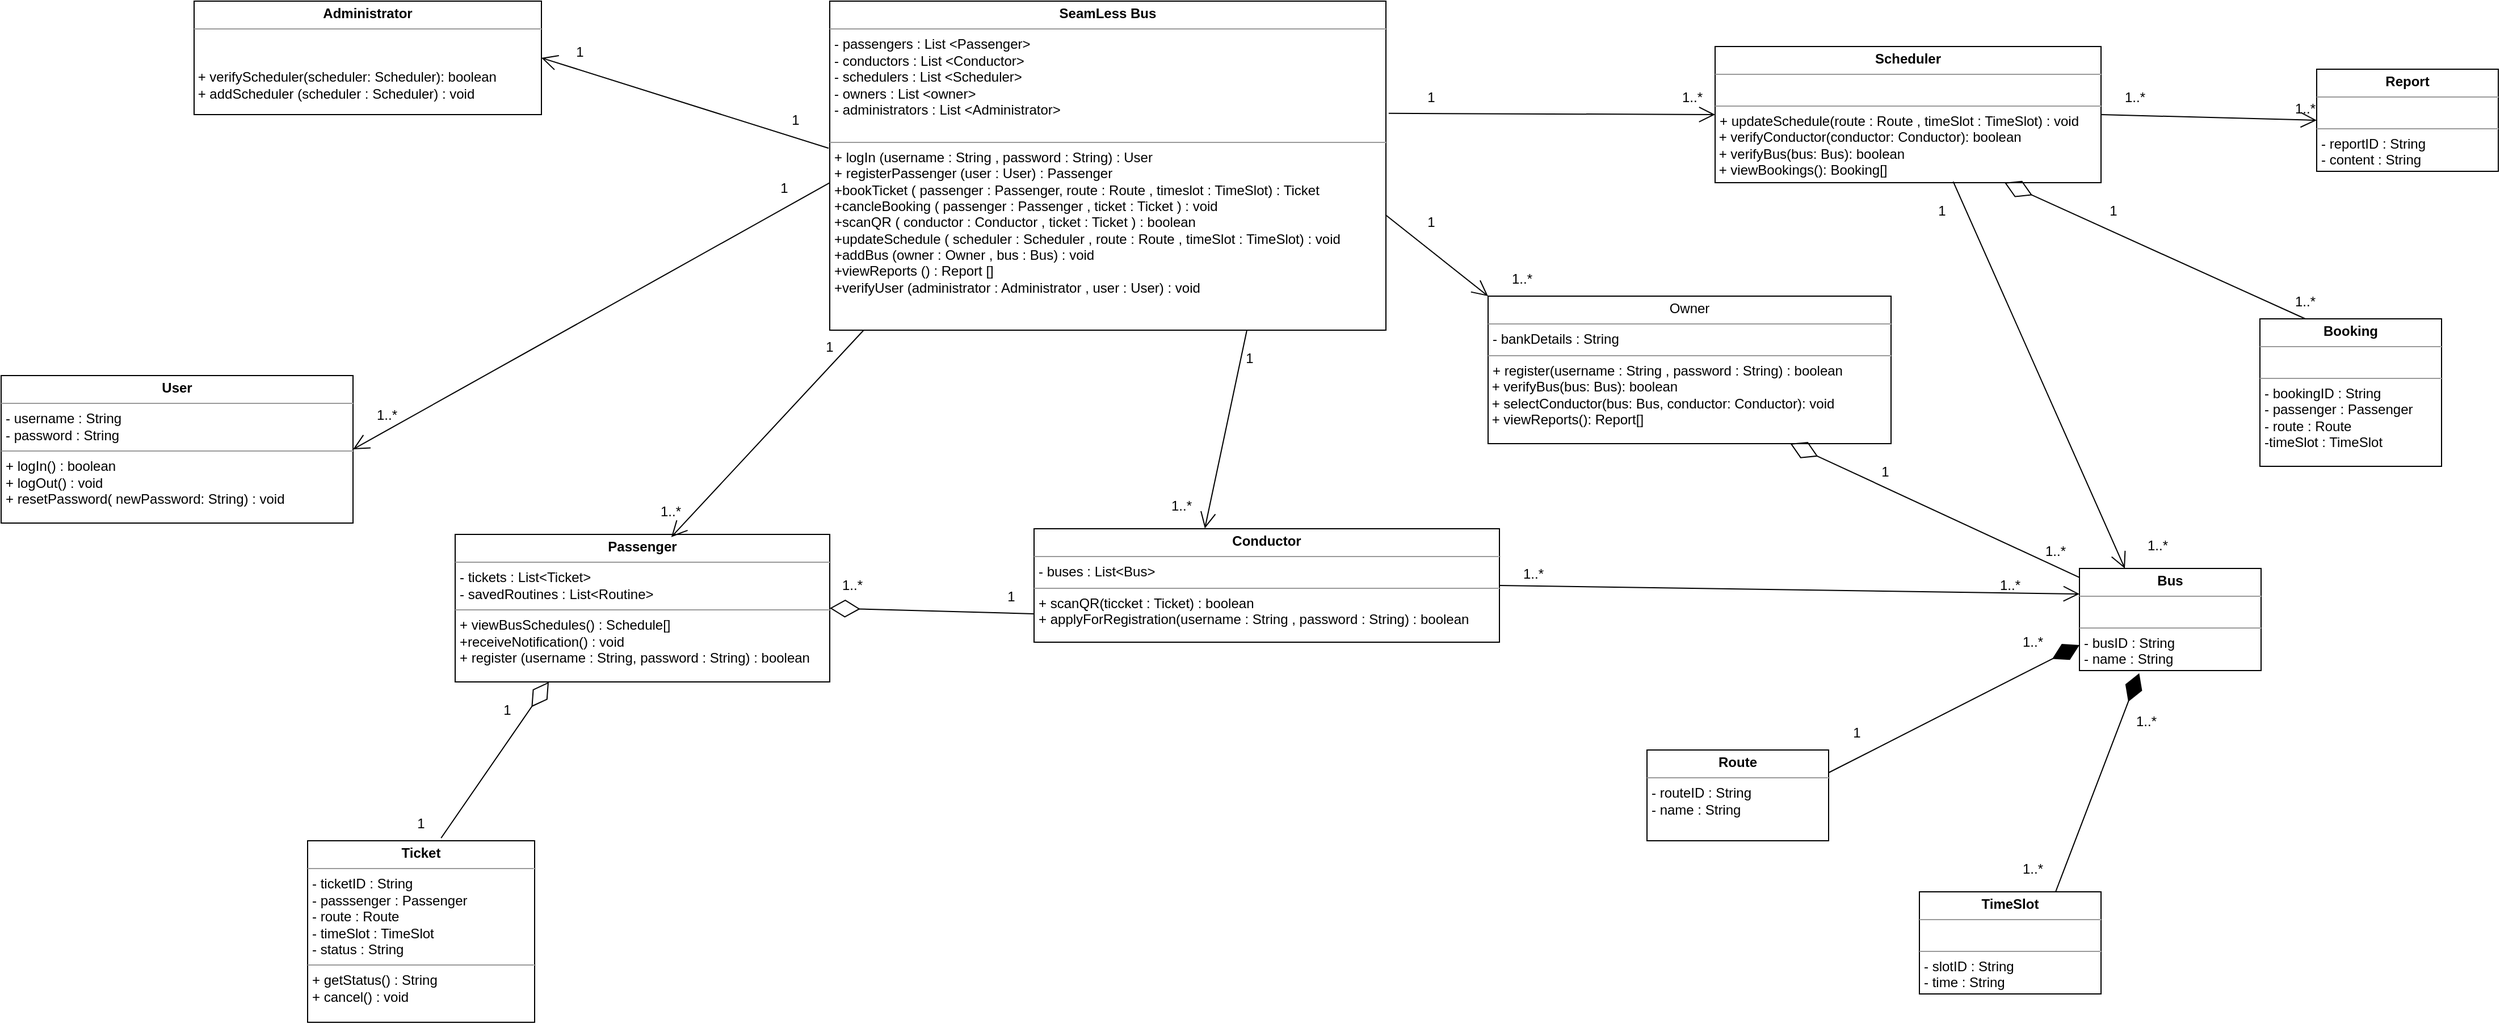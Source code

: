 <mxfile version="21.7.5" type="google" pages="2">
  <diagram id="C5RBs43oDa-KdzZeNtuy" name="Page-1">
    <mxGraphModel dx="2577" dy="1048" grid="1" gridSize="10" guides="1" tooltips="1" connect="1" arrows="1" fold="1" page="1" pageScale="1" pageWidth="827" pageHeight="1169" math="0" shadow="0">
      <root>
        <mxCell id="WIyWlLk6GJQsqaUBKTNV-0" />
        <mxCell id="WIyWlLk6GJQsqaUBKTNV-1" parent="WIyWlLk6GJQsqaUBKTNV-0" />
        <mxCell id="bLqTJ1dyUHqNY6-E4qS_-5" value="&lt;p style=&quot;margin:0px;margin-top:4px;text-align:center;&quot;&gt;&lt;b&gt;SeamLess Bus&lt;/b&gt;&lt;/p&gt;&lt;hr size=&quot;1&quot;&gt;&lt;p style=&quot;margin:0px;margin-left:4px;&quot;&gt;- passengers : List &amp;lt;Passenger&amp;gt;&lt;/p&gt;&lt;p style=&quot;margin:0px;margin-left:4px;&quot;&gt;- conductors : List &amp;lt;Conductor&amp;gt;&lt;/p&gt;&lt;p style=&quot;margin:0px;margin-left:4px;&quot;&gt;- schedulers : List &amp;lt;Scheduler&amp;gt;&lt;/p&gt;&lt;p style=&quot;margin:0px;margin-left:4px;&quot;&gt;- owners : List &amp;lt;owner&amp;gt;&lt;/p&gt;&lt;p style=&quot;margin:0px;margin-left:4px;&quot;&gt;- administrators : List &amp;lt;Administrator&amp;gt;&lt;/p&gt;&lt;p style=&quot;margin:0px;margin-left:4px;&quot;&gt;&lt;br&gt;&lt;/p&gt;&lt;hr size=&quot;1&quot;&gt;&lt;p style=&quot;margin:0px;margin-left:4px;&quot;&gt;+ logIn (username : String , password : String) : User&lt;/p&gt;&lt;p style=&quot;margin:0px;margin-left:4px;&quot;&gt;+ registerPassenger (user : User) : Passenger&lt;/p&gt;&lt;p style=&quot;margin:0px;margin-left:4px;&quot;&gt;+bookTicket ( passenger : Passenger, route : Route , timeslot : TimeSlot) : Ticket&lt;/p&gt;&lt;p style=&quot;margin:0px;margin-left:4px;&quot;&gt;+cancleBooking ( passenger : Passenger , ticket : Ticket ) : void&lt;/p&gt;&lt;p style=&quot;margin:0px;margin-left:4px;&quot;&gt;+scanQR ( conductor : Conductor , ticket : Ticket ) : boolean&lt;/p&gt;&lt;p style=&quot;margin:0px;margin-left:4px;&quot;&gt;+updateSchedule ( scheduler : Scheduler , route : Route , timeSlot : TimeSlot) : void&lt;/p&gt;&lt;p style=&quot;margin:0px;margin-left:4px;&quot;&gt;+addBus (owner : Owner , bus : Bus) : void&lt;/p&gt;&lt;p style=&quot;margin:0px;margin-left:4px;&quot;&gt;+viewReports () : Report []&lt;/p&gt;&lt;p style=&quot;margin:0px;margin-left:4px;&quot;&gt;+verifyUser (administrator : Administrator , user : User) : void&lt;/p&gt;&lt;p style=&quot;margin:0px;margin-left:4px;&quot;&gt;&lt;br&gt;&lt;/p&gt;" style="verticalAlign=top;align=left;overflow=fill;fontSize=12;fontFamily=Helvetica;html=1;whiteSpace=wrap;" parent="WIyWlLk6GJQsqaUBKTNV-1" vertex="1">
          <mxGeometry x="140" y="20" width="490" height="290" as="geometry" />
        </mxCell>
        <mxCell id="bLqTJ1dyUHqNY6-E4qS_-6" value="&lt;p style=&quot;margin:0px;margin-top:4px;text-align:center;&quot;&gt;&lt;b&gt;User&lt;/b&gt;&lt;/p&gt;&lt;hr size=&quot;1&quot;&gt;&lt;p style=&quot;margin:0px;margin-left:4px;&quot;&gt;- username : String&lt;/p&gt;&lt;p style=&quot;margin:0px;margin-left:4px;&quot;&gt;- password : String&lt;/p&gt;&lt;hr size=&quot;1&quot;&gt;&lt;p style=&quot;margin:0px;margin-left:4px;&quot;&gt;+ logIn() : boolean&lt;/p&gt;&lt;p style=&quot;margin:0px;margin-left:4px;&quot;&gt;+ logOut() : void&lt;/p&gt;&lt;p style=&quot;margin:0px;margin-left:4px;&quot;&gt;+ resetPassword( newPassword: String) : void&lt;/p&gt;&lt;p style=&quot;margin:0px;margin-left:4px;&quot;&gt;&lt;br&gt;&lt;/p&gt;" style="verticalAlign=top;align=left;overflow=fill;fontSize=12;fontFamily=Helvetica;html=1;whiteSpace=wrap;" parent="WIyWlLk6GJQsqaUBKTNV-1" vertex="1">
          <mxGeometry x="-590" y="350" width="310" height="130" as="geometry" />
        </mxCell>
        <mxCell id="wpLh7_oSf5uazUF9zH3p-0" value="&lt;p style=&quot;margin:0px;margin-top:4px;text-align:center;&quot;&gt;&lt;b&gt;Passenger&lt;/b&gt;&lt;/p&gt;&lt;hr size=&quot;1&quot;&gt;&lt;p style=&quot;margin:0px;margin-left:4px;&quot;&gt;- tickets : List&amp;lt;Ticket&amp;gt;&lt;/p&gt;&lt;p style=&quot;margin:0px;margin-left:4px;&quot;&gt;- savedRoutines : List&amp;lt;Routine&amp;gt;&lt;/p&gt;&lt;hr size=&quot;1&quot;&gt;&lt;p style=&quot;margin:0px;margin-left:4px;&quot;&gt;+ viewBusSchedules() : Schedule[]&lt;/p&gt;&lt;p style=&quot;margin:0px;margin-left:4px;&quot;&gt;+receiveNotification() : void&lt;/p&gt;&lt;p style=&quot;margin:0px;margin-left:4px;&quot;&gt;+ register (username : String, password : String) : boolean&lt;/p&gt;" style="verticalAlign=top;align=left;overflow=fill;fontSize=12;fontFamily=Helvetica;html=1;whiteSpace=wrap;" vertex="1" parent="WIyWlLk6GJQsqaUBKTNV-1">
          <mxGeometry x="-190" y="490" width="330" height="130" as="geometry" />
        </mxCell>
        <mxCell id="wpLh7_oSf5uazUF9zH3p-1" value="&lt;p style=&quot;margin:0px;margin-top:4px;text-align:center;&quot;&gt;&lt;b&gt;Conductor&lt;/b&gt;&lt;/p&gt;&lt;hr size=&quot;1&quot;&gt;&lt;p style=&quot;margin:0px;margin-left:4px;&quot;&gt;- buses : List&amp;lt;Bus&amp;gt;&lt;/p&gt;&lt;hr size=&quot;1&quot;&gt;&lt;p style=&quot;margin:0px;margin-left:4px;&quot;&gt;+ scanQR(ticcket : Ticket) : boolean&lt;/p&gt;&lt;p style=&quot;margin:0px;margin-left:4px;&quot;&gt;+ applyForRegistration(username : String , password : String) : boolean&amp;nbsp;&lt;/p&gt;" style="verticalAlign=top;align=left;overflow=fill;fontSize=12;fontFamily=Helvetica;html=1;whiteSpace=wrap;" vertex="1" parent="WIyWlLk6GJQsqaUBKTNV-1">
          <mxGeometry x="320" y="485" width="410" height="100" as="geometry" />
        </mxCell>
        <mxCell id="wpLh7_oSf5uazUF9zH3p-2" value="&lt;p style=&quot;margin:0px;margin-top:4px;text-align:center;&quot;&gt;&lt;b&gt;Scheduler&lt;/b&gt;&lt;/p&gt;&lt;hr size=&quot;1&quot;&gt;&lt;p style=&quot;margin:0px;margin-left:4px;&quot;&gt;&lt;br&gt;&lt;/p&gt;&lt;hr size=&quot;1&quot;&gt;&lt;p style=&quot;margin:0px;margin-left:4px;&quot;&gt;+ updateSchedule(route : Route , timeSlot : TimeSlot) : void&lt;/p&gt;&amp;nbsp;+ verifyConductor(conductor: Conductor): boolean&lt;br&gt;&amp;nbsp;+&amp;nbsp;verifyBus(bus: Bus): boolean&lt;br&gt;&amp;nbsp;+&amp;nbsp;viewBookings(): Booking[]" style="verticalAlign=top;align=left;overflow=fill;fontSize=12;fontFamily=Helvetica;html=1;whiteSpace=wrap;" vertex="1" parent="WIyWlLk6GJQsqaUBKTNV-1">
          <mxGeometry x="920" y="60" width="340" height="120" as="geometry" />
        </mxCell>
        <mxCell id="wpLh7_oSf5uazUF9zH3p-4" value="&lt;p style=&quot;margin:0px;margin-top:4px;text-align:center;&quot;&gt;Owner&lt;/p&gt;&lt;hr size=&quot;1&quot;&gt;&lt;p style=&quot;margin:0px;margin-left:4px;&quot;&gt;- bankDetails : String&lt;/p&gt;&lt;hr size=&quot;1&quot;&gt;&lt;p style=&quot;margin:0px;margin-left:4px;&quot;&gt;+ register(username : String , password : String) : boolean&lt;/p&gt;&amp;nbsp;+ verifyBus(bus: Bus): boolean&lt;br&gt;&amp;nbsp;+&amp;nbsp;selectConductor(bus: Bus, conductor: Conductor): void&lt;br&gt;&amp;nbsp;+&amp;nbsp;viewReports(): Report[]" style="verticalAlign=top;align=left;overflow=fill;fontSize=12;fontFamily=Helvetica;html=1;whiteSpace=wrap;" vertex="1" parent="WIyWlLk6GJQsqaUBKTNV-1">
          <mxGeometry x="720" y="280" width="355" height="130" as="geometry" />
        </mxCell>
        <mxCell id="wpLh7_oSf5uazUF9zH3p-5" value="&lt;p style=&quot;margin:0px;margin-top:4px;text-align:center;&quot;&gt;&lt;b&gt;Administrator&lt;/b&gt;&lt;/p&gt;&lt;hr size=&quot;1&quot;&gt;&lt;p style=&quot;margin:0px;margin-left:4px;&quot;&gt;&lt;br&gt;&lt;/p&gt;&lt;p style=&quot;margin:0px;margin-left:4px;&quot;&gt;&amp;nbsp;&amp;nbsp;&lt;/p&gt;&amp;nbsp;+ verifyScheduler(scheduler: Scheduler): boolean&lt;br&gt;&amp;nbsp;+ addScheduler (scheduler : Scheduler) : void" style="verticalAlign=top;align=left;overflow=fill;fontSize=12;fontFamily=Helvetica;html=1;whiteSpace=wrap;" vertex="1" parent="WIyWlLk6GJQsqaUBKTNV-1">
          <mxGeometry x="-420" y="20" width="306" height="100" as="geometry" />
        </mxCell>
        <mxCell id="wpLh7_oSf5uazUF9zH3p-6" value="&lt;p style=&quot;margin:0px;margin-top:4px;text-align:center;&quot;&gt;&lt;b&gt;Ticket&lt;/b&gt;&lt;/p&gt;&lt;hr size=&quot;1&quot;&gt;&lt;p style=&quot;margin:0px;margin-left:4px;&quot;&gt;- ticketID : String&lt;/p&gt;&lt;p style=&quot;margin:0px;margin-left:4px;&quot;&gt;- passsenger : Passenger&lt;/p&gt;&lt;p style=&quot;margin:0px;margin-left:4px;&quot;&gt;- route : Route&lt;/p&gt;&lt;p style=&quot;margin:0px;margin-left:4px;&quot;&gt;- timeSlot : TimeSlot&lt;/p&gt;&lt;p style=&quot;margin:0px;margin-left:4px;&quot;&gt;- status : String&lt;/p&gt;&lt;hr size=&quot;1&quot;&gt;&lt;p style=&quot;margin:0px;margin-left:4px;&quot;&gt;+ getStatus() : String&lt;/p&gt;&lt;p style=&quot;margin:0px;margin-left:4px;&quot;&gt;+ cancel() : void&lt;/p&gt;" style="verticalAlign=top;align=left;overflow=fill;fontSize=12;fontFamily=Helvetica;html=1;whiteSpace=wrap;" vertex="1" parent="WIyWlLk6GJQsqaUBKTNV-1">
          <mxGeometry x="-320" y="760" width="200" height="160" as="geometry" />
        </mxCell>
        <mxCell id="wpLh7_oSf5uazUF9zH3p-7" value="&lt;p style=&quot;margin:0px;margin-top:4px;text-align:center;&quot;&gt;&lt;b&gt;Route&lt;/b&gt;&lt;/p&gt;&lt;hr size=&quot;1&quot;&gt;&lt;p style=&quot;margin:0px;margin-left:4px;&quot;&gt;- routeID : String&lt;/p&gt;&lt;p style=&quot;margin:0px;margin-left:4px;&quot;&gt;- name : String&lt;/p&gt;&lt;p style=&quot;margin:0px;margin-left:4px;&quot;&gt;&lt;br&gt;&lt;/p&gt;" style="verticalAlign=top;align=left;overflow=fill;fontSize=12;fontFamily=Helvetica;html=1;whiteSpace=wrap;" vertex="1" parent="WIyWlLk6GJQsqaUBKTNV-1">
          <mxGeometry x="860" y="680" width="160" height="80" as="geometry" />
        </mxCell>
        <mxCell id="wpLh7_oSf5uazUF9zH3p-8" value="&lt;p style=&quot;margin:0px;margin-top:4px;text-align:center;&quot;&gt;&lt;b&gt;TimeSlot&lt;/b&gt;&lt;/p&gt;&lt;hr size=&quot;1&quot;&gt;&lt;p style=&quot;margin:0px;margin-left:4px;&quot;&gt;&lt;br&gt;&lt;/p&gt;&lt;hr size=&quot;1&quot;&gt;&lt;p style=&quot;margin:0px;margin-left:4px;&quot;&gt;- slotID : String&lt;/p&gt;&lt;p style=&quot;margin:0px;margin-left:4px;&quot;&gt;- time : String&lt;/p&gt;" style="verticalAlign=top;align=left;overflow=fill;fontSize=12;fontFamily=Helvetica;html=1;whiteSpace=wrap;" vertex="1" parent="WIyWlLk6GJQsqaUBKTNV-1">
          <mxGeometry x="1100" y="805" width="160" height="90" as="geometry" />
        </mxCell>
        <mxCell id="wpLh7_oSf5uazUF9zH3p-9" value="&lt;p style=&quot;margin:0px;margin-top:4px;text-align:center;&quot;&gt;&lt;b&gt;Bus&lt;/b&gt;&lt;/p&gt;&lt;hr size=&quot;1&quot;&gt;&lt;p style=&quot;margin:0px;margin-left:4px;&quot;&gt;&lt;br&gt;&lt;/p&gt;&lt;hr size=&quot;1&quot;&gt;&lt;p style=&quot;margin:0px;margin-left:4px;&quot;&gt;- busID : String&lt;/p&gt;&lt;p style=&quot;margin:0px;margin-left:4px;&quot;&gt;- name : String&lt;/p&gt;" style="verticalAlign=top;align=left;overflow=fill;fontSize=12;fontFamily=Helvetica;html=1;whiteSpace=wrap;" vertex="1" parent="WIyWlLk6GJQsqaUBKTNV-1">
          <mxGeometry x="1241" y="520" width="160" height="90" as="geometry" />
        </mxCell>
        <mxCell id="wpLh7_oSf5uazUF9zH3p-10" value="&lt;p style=&quot;margin:0px;margin-top:4px;text-align:center;&quot;&gt;&lt;b&gt;Report&lt;/b&gt;&lt;/p&gt;&lt;hr size=&quot;1&quot;&gt;&lt;p style=&quot;margin:0px;margin-left:4px;&quot;&gt;&lt;br&gt;&lt;/p&gt;&lt;hr size=&quot;1&quot;&gt;&lt;p style=&quot;margin:0px;margin-left:4px;&quot;&gt;- reportID : String&lt;/p&gt;&lt;p style=&quot;margin:0px;margin-left:4px;&quot;&gt;- content : String&lt;/p&gt;" style="verticalAlign=top;align=left;overflow=fill;fontSize=12;fontFamily=Helvetica;html=1;whiteSpace=wrap;" vertex="1" parent="WIyWlLk6GJQsqaUBKTNV-1">
          <mxGeometry x="1450" y="80" width="160" height="90" as="geometry" />
        </mxCell>
        <mxCell id="wpLh7_oSf5uazUF9zH3p-11" value="&lt;p style=&quot;margin:0px;margin-top:4px;text-align:center;&quot;&gt;&lt;b&gt;Booking&lt;/b&gt;&lt;/p&gt;&lt;hr size=&quot;1&quot;&gt;&lt;p style=&quot;margin:0px;margin-left:4px;&quot;&gt;&lt;br&gt;&lt;/p&gt;&lt;hr size=&quot;1&quot;&gt;&lt;p style=&quot;margin:0px;margin-left:4px;&quot;&gt;- bookingID : String&lt;/p&gt;&lt;p style=&quot;margin:0px;margin-left:4px;&quot;&gt;- passenger : Passenger&lt;/p&gt;&lt;p style=&quot;margin:0px;margin-left:4px;&quot;&gt;- route : Route&lt;/p&gt;&lt;p style=&quot;margin:0px;margin-left:4px;&quot;&gt;-timeSlot : TimeSlot&lt;/p&gt;&lt;p style=&quot;margin:0px;margin-left:4px;&quot;&gt;&lt;br&gt;&lt;/p&gt;" style="verticalAlign=top;align=left;overflow=fill;fontSize=12;fontFamily=Helvetica;html=1;whiteSpace=wrap;" vertex="1" parent="WIyWlLk6GJQsqaUBKTNV-1">
          <mxGeometry x="1400" y="300" width="160" height="130" as="geometry" />
        </mxCell>
        <mxCell id="wpLh7_oSf5uazUF9zH3p-12" value="" style="endArrow=open;endFill=1;endSize=12;html=1;rounded=0;exitX=0;exitY=0.552;exitDx=0;exitDy=0;exitPerimeter=0;entryX=1;entryY=0.5;entryDx=0;entryDy=0;" edge="1" parent="WIyWlLk6GJQsqaUBKTNV-1" source="bLqTJ1dyUHqNY6-E4qS_-5" target="bLqTJ1dyUHqNY6-E4qS_-6">
          <mxGeometry width="160" relative="1" as="geometry">
            <mxPoint x="20" y="470" as="sourcePoint" />
            <mxPoint x="180" y="470" as="targetPoint" />
          </mxGeometry>
        </mxCell>
        <mxCell id="wpLh7_oSf5uazUF9zH3p-13" value="" style="endArrow=open;endFill=1;endSize=12;html=1;rounded=0;exitX=0.061;exitY=1;exitDx=0;exitDy=0;exitPerimeter=0;entryX=0.577;entryY=0.018;entryDx=0;entryDy=0;entryPerimeter=0;" edge="1" parent="WIyWlLk6GJQsqaUBKTNV-1" source="bLqTJ1dyUHqNY6-E4qS_-5" target="wpLh7_oSf5uazUF9zH3p-0">
          <mxGeometry width="160" relative="1" as="geometry">
            <mxPoint x="150" y="190" as="sourcePoint" />
            <mxPoint x="-210" y="245" as="targetPoint" />
          </mxGeometry>
        </mxCell>
        <mxCell id="wpLh7_oSf5uazUF9zH3p-14" value="" style="endArrow=open;endFill=1;endSize=12;html=1;rounded=0;exitX=0.75;exitY=1;exitDx=0;exitDy=0;entryX=0.367;entryY=-0.003;entryDx=0;entryDy=0;entryPerimeter=0;" edge="1" parent="WIyWlLk6GJQsqaUBKTNV-1" source="bLqTJ1dyUHqNY6-E4qS_-5" target="wpLh7_oSf5uazUF9zH3p-1">
          <mxGeometry width="160" relative="1" as="geometry">
            <mxPoint x="180" y="320" as="sourcePoint" />
            <mxPoint x="10" y="502" as="targetPoint" />
          </mxGeometry>
        </mxCell>
        <mxCell id="wpLh7_oSf5uazUF9zH3p-17" value="" style="endArrow=diamondThin;endFill=0;endSize=24;html=1;rounded=0;entryX=0.25;entryY=1;entryDx=0;entryDy=0;exitX=0.588;exitY=-0.015;exitDx=0;exitDy=0;exitPerimeter=0;" edge="1" parent="WIyWlLk6GJQsqaUBKTNV-1" source="wpLh7_oSf5uazUF9zH3p-6" target="wpLh7_oSf5uazUF9zH3p-0">
          <mxGeometry width="160" relative="1" as="geometry">
            <mxPoint x="-190" y="750" as="sourcePoint" />
            <mxPoint x="380" y="480" as="targetPoint" />
          </mxGeometry>
        </mxCell>
        <mxCell id="wpLh7_oSf5uazUF9zH3p-18" value="" style="endArrow=diamondThin;endFill=0;endSize=24;html=1;rounded=0;entryX=0.75;entryY=1;entryDx=0;entryDy=0;exitX=0.25;exitY=0;exitDx=0;exitDy=0;" edge="1" parent="WIyWlLk6GJQsqaUBKTNV-1" source="wpLh7_oSf5uazUF9zH3p-11" target="wpLh7_oSf5uazUF9zH3p-2">
          <mxGeometry width="160" relative="1" as="geometry">
            <mxPoint x="870" y="530" as="sourcePoint" />
            <mxPoint x="1030" y="530" as="targetPoint" />
          </mxGeometry>
        </mxCell>
        <mxCell id="wpLh7_oSf5uazUF9zH3p-19" value="" style="endArrow=diamondThin;endFill=0;endSize=24;html=1;rounded=0;entryX=0.75;entryY=1;entryDx=0;entryDy=0;" edge="1" parent="WIyWlLk6GJQsqaUBKTNV-1" source="wpLh7_oSf5uazUF9zH3p-9" target="wpLh7_oSf5uazUF9zH3p-4">
          <mxGeometry width="160" relative="1" as="geometry">
            <mxPoint x="1310" y="595" as="sourcePoint" />
            <mxPoint x="1225" y="470" as="targetPoint" />
          </mxGeometry>
        </mxCell>
        <mxCell id="wpLh7_oSf5uazUF9zH3p-20" value="" style="endArrow=diamondThin;endFill=0;endSize=24;html=1;rounded=0;entryX=1;entryY=0.5;entryDx=0;entryDy=0;exitX=0;exitY=0.75;exitDx=0;exitDy=0;" edge="1" parent="WIyWlLk6GJQsqaUBKTNV-1" source="wpLh7_oSf5uazUF9zH3p-1" target="wpLh7_oSf5uazUF9zH3p-0">
          <mxGeometry width="160" relative="1" as="geometry">
            <mxPoint x="510" y="510" as="sourcePoint" />
            <mxPoint x="670" y="510" as="targetPoint" />
          </mxGeometry>
        </mxCell>
        <mxCell id="wpLh7_oSf5uazUF9zH3p-21" value="" style="endArrow=open;endFill=1;endSize=12;html=1;rounded=0;exitX=1;exitY=0.5;exitDx=0;exitDy=0;entryX=0;entryY=0.25;entryDx=0;entryDy=0;" edge="1" parent="WIyWlLk6GJQsqaUBKTNV-1" source="wpLh7_oSf5uazUF9zH3p-1" target="wpLh7_oSf5uazUF9zH3p-9">
          <mxGeometry width="160" relative="1" as="geometry">
            <mxPoint x="810" y="510" as="sourcePoint" />
            <mxPoint x="970" y="510" as="targetPoint" />
          </mxGeometry>
        </mxCell>
        <mxCell id="wpLh7_oSf5uazUF9zH3p-22" value="" style="endArrow=open;endFill=1;endSize=12;html=1;rounded=0;exitX=0.617;exitY=0.992;exitDx=0;exitDy=0;exitPerimeter=0;entryX=0.25;entryY=0;entryDx=0;entryDy=0;" edge="1" parent="WIyWlLk6GJQsqaUBKTNV-1" source="wpLh7_oSf5uazUF9zH3p-2" target="wpLh7_oSf5uazUF9zH3p-9">
          <mxGeometry width="160" relative="1" as="geometry">
            <mxPoint x="810" y="510" as="sourcePoint" />
            <mxPoint x="970" y="510" as="targetPoint" />
          </mxGeometry>
        </mxCell>
        <mxCell id="wpLh7_oSf5uazUF9zH3p-23" value="" style="endArrow=diamondThin;endFill=1;endSize=24;html=1;rounded=0;entryX=0;entryY=0.75;entryDx=0;entryDy=0;exitX=1;exitY=0.25;exitDx=0;exitDy=0;" edge="1" parent="WIyWlLk6GJQsqaUBKTNV-1" source="wpLh7_oSf5uazUF9zH3p-7" target="wpLh7_oSf5uazUF9zH3p-9">
          <mxGeometry width="160" relative="1" as="geometry">
            <mxPoint x="810" y="510" as="sourcePoint" />
            <mxPoint x="970" y="510" as="targetPoint" />
          </mxGeometry>
        </mxCell>
        <mxCell id="wpLh7_oSf5uazUF9zH3p-24" value="" style="endArrow=diamondThin;endFill=1;endSize=24;html=1;rounded=0;entryX=0.329;entryY=1.026;entryDx=0;entryDy=0;exitX=0.75;exitY=0;exitDx=0;exitDy=0;entryPerimeter=0;" edge="1" parent="WIyWlLk6GJQsqaUBKTNV-1" source="wpLh7_oSf5uazUF9zH3p-8" target="wpLh7_oSf5uazUF9zH3p-9">
          <mxGeometry width="160" relative="1" as="geometry">
            <mxPoint x="1030" y="710" as="sourcePoint" />
            <mxPoint x="1251" y="598" as="targetPoint" />
          </mxGeometry>
        </mxCell>
        <mxCell id="wpLh7_oSf5uazUF9zH3p-25" value="" style="endArrow=open;endFill=1;endSize=12;html=1;rounded=0;exitX=1;exitY=0.5;exitDx=0;exitDy=0;entryX=0;entryY=0.5;entryDx=0;entryDy=0;" edge="1" parent="WIyWlLk6GJQsqaUBKTNV-1" source="wpLh7_oSf5uazUF9zH3p-2" target="wpLh7_oSf5uazUF9zH3p-10">
          <mxGeometry width="160" relative="1" as="geometry">
            <mxPoint x="640" y="420" as="sourcePoint" />
            <mxPoint x="800" y="420" as="targetPoint" />
          </mxGeometry>
        </mxCell>
        <mxCell id="wpLh7_oSf5uazUF9zH3p-26" value="" style="endArrow=open;endFill=1;endSize=12;html=1;rounded=0;exitX=1.005;exitY=0.341;exitDx=0;exitDy=0;entryX=0;entryY=0.5;entryDx=0;entryDy=0;exitPerimeter=0;" edge="1" parent="WIyWlLk6GJQsqaUBKTNV-1" source="bLqTJ1dyUHqNY6-E4qS_-5" target="wpLh7_oSf5uazUF9zH3p-2">
          <mxGeometry width="160" relative="1" as="geometry">
            <mxPoint x="1270" y="130" as="sourcePoint" />
            <mxPoint x="1411" y="125" as="targetPoint" />
          </mxGeometry>
        </mxCell>
        <mxCell id="wpLh7_oSf5uazUF9zH3p-27" value="" style="endArrow=open;endFill=1;endSize=12;html=1;rounded=0;exitX=0.999;exitY=0.649;exitDx=0;exitDy=0;entryX=0;entryY=0;entryDx=0;entryDy=0;exitPerimeter=0;" edge="1" parent="WIyWlLk6GJQsqaUBKTNV-1" source="bLqTJ1dyUHqNY6-E4qS_-5" target="wpLh7_oSf5uazUF9zH3p-4">
          <mxGeometry width="160" relative="1" as="geometry">
            <mxPoint x="642" y="129" as="sourcePoint" />
            <mxPoint x="930" y="130" as="targetPoint" />
          </mxGeometry>
        </mxCell>
        <mxCell id="wpLh7_oSf5uazUF9zH3p-28" value="" style="endArrow=open;endFill=1;endSize=12;html=1;rounded=0;exitX=-0.002;exitY=0.447;exitDx=0;exitDy=0;exitPerimeter=0;entryX=1;entryY=0.5;entryDx=0;entryDy=0;" edge="1" parent="WIyWlLk6GJQsqaUBKTNV-1" source="bLqTJ1dyUHqNY6-E4qS_-5" target="wpLh7_oSf5uazUF9zH3p-5">
          <mxGeometry width="160" relative="1" as="geometry">
            <mxPoint x="150" y="190" as="sourcePoint" />
            <mxPoint x="-270" y="425" as="targetPoint" />
          </mxGeometry>
        </mxCell>
        <mxCell id="wpLh7_oSf5uazUF9zH3p-29" value="1" style="text;html=1;strokeColor=none;fillColor=none;align=center;verticalAlign=middle;whiteSpace=wrap;rounded=0;" vertex="1" parent="WIyWlLk6GJQsqaUBKTNV-1">
          <mxGeometry x="80" y="110" width="60" height="30" as="geometry" />
        </mxCell>
        <mxCell id="wpLh7_oSf5uazUF9zH3p-30" value="1" style="text;html=1;strokeColor=none;fillColor=none;align=center;verticalAlign=middle;whiteSpace=wrap;rounded=0;" vertex="1" parent="WIyWlLk6GJQsqaUBKTNV-1">
          <mxGeometry x="-110" y="50" width="60" height="30" as="geometry" />
        </mxCell>
        <mxCell id="wpLh7_oSf5uazUF9zH3p-31" value="1" style="text;html=1;strokeColor=none;fillColor=none;align=center;verticalAlign=middle;whiteSpace=wrap;rounded=0;" vertex="1" parent="WIyWlLk6GJQsqaUBKTNV-1">
          <mxGeometry x="70" y="170" width="60" height="30" as="geometry" />
        </mxCell>
        <mxCell id="wpLh7_oSf5uazUF9zH3p-32" value="1..*" style="text;html=1;strokeColor=none;fillColor=none;align=center;verticalAlign=middle;whiteSpace=wrap;rounded=0;" vertex="1" parent="WIyWlLk6GJQsqaUBKTNV-1">
          <mxGeometry x="-280" y="370" width="60" height="30" as="geometry" />
        </mxCell>
        <mxCell id="wpLh7_oSf5uazUF9zH3p-33" value="1..*" style="text;html=1;strokeColor=none;fillColor=none;align=center;verticalAlign=middle;whiteSpace=wrap;rounded=0;" vertex="1" parent="WIyWlLk6GJQsqaUBKTNV-1">
          <mxGeometry x="-30" y="455" width="60" height="30" as="geometry" />
        </mxCell>
        <mxCell id="wpLh7_oSf5uazUF9zH3p-34" value="1" style="text;html=1;strokeColor=none;fillColor=none;align=center;verticalAlign=middle;whiteSpace=wrap;rounded=0;" vertex="1" parent="WIyWlLk6GJQsqaUBKTNV-1">
          <mxGeometry x="-250" y="730" width="60" height="30" as="geometry" />
        </mxCell>
        <mxCell id="wpLh7_oSf5uazUF9zH3p-35" value="1" style="text;html=1;strokeColor=none;fillColor=none;align=center;verticalAlign=middle;whiteSpace=wrap;rounded=0;" vertex="1" parent="WIyWlLk6GJQsqaUBKTNV-1">
          <mxGeometry x="-174" y="630" width="60" height="30" as="geometry" />
        </mxCell>
        <mxCell id="wpLh7_oSf5uazUF9zH3p-36" value="1..*" style="text;html=1;strokeColor=none;fillColor=none;align=center;verticalAlign=middle;whiteSpace=wrap;rounded=0;" vertex="1" parent="WIyWlLk6GJQsqaUBKTNV-1">
          <mxGeometry x="130" y="520" width="60" height="30" as="geometry" />
        </mxCell>
        <mxCell id="wpLh7_oSf5uazUF9zH3p-37" value="1" style="text;html=1;strokeColor=none;fillColor=none;align=center;verticalAlign=middle;whiteSpace=wrap;rounded=0;" vertex="1" parent="WIyWlLk6GJQsqaUBKTNV-1">
          <mxGeometry x="270" y="530" width="60" height="30" as="geometry" />
        </mxCell>
        <mxCell id="wpLh7_oSf5uazUF9zH3p-38" value="1" style="text;html=1;strokeColor=none;fillColor=none;align=center;verticalAlign=middle;whiteSpace=wrap;rounded=0;" vertex="1" parent="WIyWlLk6GJQsqaUBKTNV-1">
          <mxGeometry x="110" y="310" width="60" height="30" as="geometry" />
        </mxCell>
        <mxCell id="wpLh7_oSf5uazUF9zH3p-39" value="1" style="text;html=1;strokeColor=none;fillColor=none;align=center;verticalAlign=middle;whiteSpace=wrap;rounded=0;" vertex="1" parent="WIyWlLk6GJQsqaUBKTNV-1">
          <mxGeometry x="480" y="320" width="60" height="30" as="geometry" />
        </mxCell>
        <mxCell id="wpLh7_oSf5uazUF9zH3p-40" value="1" style="text;html=1;strokeColor=none;fillColor=none;align=center;verticalAlign=middle;whiteSpace=wrap;rounded=0;" vertex="1" parent="WIyWlLk6GJQsqaUBKTNV-1">
          <mxGeometry x="640" y="200" width="60" height="30" as="geometry" />
        </mxCell>
        <mxCell id="wpLh7_oSf5uazUF9zH3p-42" value="1" style="text;html=1;strokeColor=none;fillColor=none;align=center;verticalAlign=middle;whiteSpace=wrap;rounded=0;" vertex="1" parent="WIyWlLk6GJQsqaUBKTNV-1">
          <mxGeometry x="640" y="90" width="60" height="30" as="geometry" />
        </mxCell>
        <mxCell id="wpLh7_oSf5uazUF9zH3p-43" value="1..*" style="text;html=1;strokeColor=none;fillColor=none;align=center;verticalAlign=middle;whiteSpace=wrap;rounded=0;" vertex="1" parent="WIyWlLk6GJQsqaUBKTNV-1">
          <mxGeometry x="870" y="90" width="60" height="30" as="geometry" />
        </mxCell>
        <mxCell id="wpLh7_oSf5uazUF9zH3p-44" value="1..*" style="text;html=1;strokeColor=none;fillColor=none;align=center;verticalAlign=middle;whiteSpace=wrap;rounded=0;" vertex="1" parent="WIyWlLk6GJQsqaUBKTNV-1">
          <mxGeometry x="720" y="250" width="60" height="30" as="geometry" />
        </mxCell>
        <mxCell id="wpLh7_oSf5uazUF9zH3p-45" value="1..*" style="text;html=1;strokeColor=none;fillColor=none;align=center;verticalAlign=middle;whiteSpace=wrap;rounded=0;" vertex="1" parent="WIyWlLk6GJQsqaUBKTNV-1">
          <mxGeometry x="420" y="450" width="60" height="30" as="geometry" />
        </mxCell>
        <mxCell id="wpLh7_oSf5uazUF9zH3p-46" value="1..*" style="text;html=1;strokeColor=none;fillColor=none;align=center;verticalAlign=middle;whiteSpace=wrap;rounded=0;" vertex="1" parent="WIyWlLk6GJQsqaUBKTNV-1">
          <mxGeometry x="730" y="510" width="60" height="30" as="geometry" />
        </mxCell>
        <mxCell id="wpLh7_oSf5uazUF9zH3p-47" value="1..*" style="text;html=1;strokeColor=none;fillColor=none;align=center;verticalAlign=middle;whiteSpace=wrap;rounded=0;" vertex="1" parent="WIyWlLk6GJQsqaUBKTNV-1">
          <mxGeometry x="1150" y="520" width="60" height="30" as="geometry" />
        </mxCell>
        <mxCell id="wpLh7_oSf5uazUF9zH3p-48" value="1" style="text;html=1;strokeColor=none;fillColor=none;align=center;verticalAlign=middle;whiteSpace=wrap;rounded=0;" vertex="1" parent="WIyWlLk6GJQsqaUBKTNV-1">
          <mxGeometry x="1015" y="650" width="60" height="30" as="geometry" />
        </mxCell>
        <mxCell id="wpLh7_oSf5uazUF9zH3p-50" value="1..*" style="text;html=1;strokeColor=none;fillColor=none;align=center;verticalAlign=middle;whiteSpace=wrap;rounded=0;" vertex="1" parent="WIyWlLk6GJQsqaUBKTNV-1">
          <mxGeometry x="1170" y="570" width="60" height="30" as="geometry" />
        </mxCell>
        <mxCell id="wpLh7_oSf5uazUF9zH3p-51" value="1..*" style="text;html=1;strokeColor=none;fillColor=none;align=center;verticalAlign=middle;whiteSpace=wrap;rounded=0;" vertex="1" parent="WIyWlLk6GJQsqaUBKTNV-1">
          <mxGeometry x="1170" y="770" width="60" height="30" as="geometry" />
        </mxCell>
        <mxCell id="wpLh7_oSf5uazUF9zH3p-52" value="1..*" style="text;html=1;strokeColor=none;fillColor=none;align=center;verticalAlign=middle;whiteSpace=wrap;rounded=0;" vertex="1" parent="WIyWlLk6GJQsqaUBKTNV-1">
          <mxGeometry x="1270" y="640" width="60" height="30" as="geometry" />
        </mxCell>
        <mxCell id="wpLh7_oSf5uazUF9zH3p-53" value="1" style="text;html=1;strokeColor=none;fillColor=none;align=center;verticalAlign=middle;whiteSpace=wrap;rounded=0;" vertex="1" parent="WIyWlLk6GJQsqaUBKTNV-1">
          <mxGeometry x="1040" y="420" width="60" height="30" as="geometry" />
        </mxCell>
        <mxCell id="wpLh7_oSf5uazUF9zH3p-54" value="1..*" style="text;html=1;strokeColor=none;fillColor=none;align=center;verticalAlign=middle;whiteSpace=wrap;rounded=0;" vertex="1" parent="WIyWlLk6GJQsqaUBKTNV-1">
          <mxGeometry x="1190" y="490" width="60" height="30" as="geometry" />
        </mxCell>
        <mxCell id="wpLh7_oSf5uazUF9zH3p-55" value="1" style="text;html=1;strokeColor=none;fillColor=none;align=center;verticalAlign=middle;whiteSpace=wrap;rounded=0;" vertex="1" parent="WIyWlLk6GJQsqaUBKTNV-1">
          <mxGeometry x="1090" y="190" width="60" height="30" as="geometry" />
        </mxCell>
        <mxCell id="wpLh7_oSf5uazUF9zH3p-56" value="1..*" style="text;html=1;strokeColor=none;fillColor=none;align=center;verticalAlign=middle;whiteSpace=wrap;rounded=0;" vertex="1" parent="WIyWlLk6GJQsqaUBKTNV-1">
          <mxGeometry x="1280" y="485" width="60" height="30" as="geometry" />
        </mxCell>
        <mxCell id="wpLh7_oSf5uazUF9zH3p-57" value="1" style="text;html=1;strokeColor=none;fillColor=none;align=center;verticalAlign=middle;whiteSpace=wrap;rounded=0;" vertex="1" parent="WIyWlLk6GJQsqaUBKTNV-1">
          <mxGeometry x="1241" y="190" width="60" height="30" as="geometry" />
        </mxCell>
        <mxCell id="wpLh7_oSf5uazUF9zH3p-60" value="1..*" style="text;html=1;strokeColor=none;fillColor=none;align=center;verticalAlign=middle;whiteSpace=wrap;rounded=0;" vertex="1" parent="WIyWlLk6GJQsqaUBKTNV-1">
          <mxGeometry x="1410" y="270" width="60" height="30" as="geometry" />
        </mxCell>
        <mxCell id="wpLh7_oSf5uazUF9zH3p-61" value="1..*" style="text;html=1;strokeColor=none;fillColor=none;align=center;verticalAlign=middle;whiteSpace=wrap;rounded=0;" vertex="1" parent="WIyWlLk6GJQsqaUBKTNV-1">
          <mxGeometry x="1260" y="90" width="60" height="30" as="geometry" />
        </mxCell>
        <mxCell id="wpLh7_oSf5uazUF9zH3p-62" value="1..*" style="text;html=1;strokeColor=none;fillColor=none;align=center;verticalAlign=middle;whiteSpace=wrap;rounded=0;" vertex="1" parent="WIyWlLk6GJQsqaUBKTNV-1">
          <mxGeometry x="1410" y="100" width="60" height="30" as="geometry" />
        </mxCell>
      </root>
    </mxGraphModel>
  </diagram>
  <diagram id="_waeIbZcxpjuOSg9f7Hm" name="Page-2">
    <mxGraphModel grid="1" page="1" gridSize="10" guides="1" tooltips="1" connect="1" arrows="1" fold="1" pageScale="1" pageWidth="850" pageHeight="1100" math="0" shadow="0">
      <root>
        <mxCell id="0" />
        <mxCell id="1" parent="0" />
        <mxCell id="ufDVtrvpsMe1ALDxIwCr-9" value="System" style="swimlane;fontStyle=1;align=center;verticalAlign=top;childLayout=stackLayout;horizontal=1;startSize=26;horizontalStack=0;resizeParent=1;resizeParentMax=0;resizeLast=0;collapsible=1;marginBottom=0;whiteSpace=wrap;html=1;" vertex="1" parent="1">
          <mxGeometry x="680" y="-680" width="160" height="80" as="geometry" />
        </mxCell>
        <mxCell id="ufDVtrvpsMe1ALDxIwCr-11" value="" style="line;strokeWidth=1;fillColor=none;align=left;verticalAlign=middle;spacingTop=-1;spacingLeft=3;spacingRight=3;rotatable=0;labelPosition=right;points=[];portConstraint=eastwest;strokeColor=inherit;" vertex="1" parent="ufDVtrvpsMe1ALDxIwCr-9">
          <mxGeometry y="26" width="160" height="8" as="geometry" />
        </mxCell>
        <mxCell id="ufDVtrvpsMe1ALDxIwCr-12" value="+ start()&lt;br&gt;+shutdown" style="text;strokeColor=none;fillColor=none;align=left;verticalAlign=top;spacingLeft=4;spacingRight=4;overflow=hidden;rotatable=0;points=[[0,0.5],[1,0.5]];portConstraint=eastwest;whiteSpace=wrap;html=1;" vertex="1" parent="ufDVtrvpsMe1ALDxIwCr-9">
          <mxGeometry y="34" width="160" height="46" as="geometry" />
        </mxCell>
        <mxCell id="ufDVtrvpsMe1ALDxIwCr-13" value="&lt;i&gt;Passenger&lt;/i&gt;" style="swimlane;fontStyle=1;align=center;verticalAlign=top;childLayout=stackLayout;horizontal=1;startSize=26;horizontalStack=0;resizeParent=1;resizeParentMax=0;resizeLast=0;collapsible=1;marginBottom=0;whiteSpace=wrap;html=1;" vertex="1" parent="1">
          <mxGeometry x="360" y="160" width="160" height="158" as="geometry" />
        </mxCell>
        <mxCell id="ufDVtrvpsMe1ALDxIwCr-14" value="- passengerID&lt;br&gt;- name&lt;br&gt;- contactDetails&lt;br&gt;" style="text;strokeColor=none;fillColor=none;align=left;verticalAlign=top;spacingLeft=4;spacingRight=4;overflow=hidden;rotatable=0;points=[[0,0.5],[1,0.5]];portConstraint=eastwest;whiteSpace=wrap;html=1;" vertex="1" parent="ufDVtrvpsMe1ALDxIwCr-13">
          <mxGeometry y="26" width="160" height="54" as="geometry" />
        </mxCell>
        <mxCell id="ufDVtrvpsMe1ALDxIwCr-15" value="" style="line;strokeWidth=1;fillColor=none;align=left;verticalAlign=middle;spacingTop=-1;spacingLeft=3;spacingRight=3;rotatable=0;labelPosition=right;points=[];portConstraint=eastwest;strokeColor=inherit;" vertex="1" parent="ufDVtrvpsMe1ALDxIwCr-13">
          <mxGeometry y="80" width="160" height="8" as="geometry" />
        </mxCell>
        <mxCell id="ufDVtrvpsMe1ALDxIwCr-16" value="&lt;br&gt;+ bookTicket()&lt;br&gt;+ viewShedules()" style="text;strokeColor=none;fillColor=none;align=left;verticalAlign=top;spacingLeft=4;spacingRight=4;overflow=hidden;rotatable=0;points=[[0,0.5],[1,0.5]];portConstraint=eastwest;whiteSpace=wrap;html=1;" vertex="1" parent="ufDVtrvpsMe1ALDxIwCr-13">
          <mxGeometry y="88" width="160" height="70" as="geometry" />
        </mxCell>
        <mxCell id="ufDVtrvpsMe1ALDxIwCr-17" value="Booking" style="swimlane;fontStyle=1;align=center;verticalAlign=top;childLayout=stackLayout;horizontal=1;startSize=26;horizontalStack=0;resizeParent=1;resizeParentMax=0;resizeLast=0;collapsible=1;marginBottom=0;whiteSpace=wrap;html=1;" vertex="1" parent="1">
          <mxGeometry x="680" y="160" width="160" height="180" as="geometry" />
        </mxCell>
        <mxCell id="ufDVtrvpsMe1ALDxIwCr-18" value="&lt;div&gt;- bookingID&amp;nbsp; &amp;nbsp; &amp;nbsp; &amp;nbsp;&lt;/div&gt;&lt;div&gt;&lt;span style=&quot;font-size: 12px;&quot;&gt;- departureTime&amp;nbsp;&amp;nbsp;&lt;/span&gt;&lt;/div&gt;&lt;div&gt;&lt;span style=&quot;font-size: 12px;&quot;&gt;- seatNumber&amp;nbsp; &amp;nbsp; &amp;nbsp;&lt;/span&gt;&lt;/div&gt;&lt;div&gt;&lt;span style=&quot;font-size: 12px;&quot;&gt;- status&amp;nbsp; &amp;nbsp; &amp;nbsp; &amp;nbsp; &amp;nbsp;&amp;nbsp;&lt;/span&gt;&lt;/div&gt;&lt;div&gt;&lt;span style=&quot;font-size: 12px;&quot;&gt;- ticketPrice&amp;nbsp;&lt;/span&gt;&lt;/div&gt;" style="text;strokeColor=none;fillColor=none;align=left;verticalAlign=top;spacingLeft=4;spacingRight=4;overflow=hidden;rotatable=0;points=[[0,0.5],[1,0.5]];portConstraint=eastwest;whiteSpace=wrap;html=1;" vertex="1" parent="ufDVtrvpsMe1ALDxIwCr-17">
          <mxGeometry y="26" width="160" height="84" as="geometry" />
        </mxCell>
        <mxCell id="ufDVtrvpsMe1ALDxIwCr-19" value="" style="line;strokeWidth=1;fillColor=none;align=left;verticalAlign=middle;spacingTop=-1;spacingLeft=3;spacingRight=3;rotatable=0;labelPosition=right;points=[];portConstraint=eastwest;strokeColor=inherit;" vertex="1" parent="ufDVtrvpsMe1ALDxIwCr-17">
          <mxGeometry y="110" width="160" height="8" as="geometry" />
        </mxCell>
        <mxCell id="ufDVtrvpsMe1ALDxIwCr-20" value="&lt;div&gt;+ confirmBooking()&lt;/div&gt;&lt;div&gt;&lt;span style=&quot;font-size: 12px;&quot;&gt;+ cancelBooking()&amp;nbsp;&lt;/span&gt;&lt;/div&gt;&lt;div&gt;&lt;span style=&quot;font-size: 12px;&quot;&gt;+ generateQRCode()&lt;/span&gt;&lt;/div&gt;" style="text;strokeColor=none;fillColor=none;align=left;verticalAlign=top;spacingLeft=4;spacingRight=4;overflow=hidden;rotatable=0;points=[[0,0.5],[1,0.5]];portConstraint=eastwest;whiteSpace=wrap;html=1;" vertex="1" parent="ufDVtrvpsMe1ALDxIwCr-17">
          <mxGeometry y="118" width="160" height="62" as="geometry" />
        </mxCell>
        <mxCell id="ufDVtrvpsMe1ALDxIwCr-21" value="Bus" style="swimlane;fontStyle=1;align=center;verticalAlign=top;childLayout=stackLayout;horizontal=1;startSize=26;horizontalStack=0;resizeParent=1;resizeParentMax=0;resizeLast=0;collapsible=1;marginBottom=0;whiteSpace=wrap;html=1;" vertex="1" parent="1">
          <mxGeometry x="680" y="-110" width="160" height="150" as="geometry" />
        </mxCell>
        <mxCell id="ufDVtrvpsMe1ALDxIwCr-22" value="&lt;div&gt;- busID&amp;nbsp; &amp;nbsp; &amp;nbsp; &amp;nbsp; &amp;nbsp; &amp;nbsp;&lt;/div&gt;&lt;div&gt;&lt;span style=&quot;font-size: 12px;&quot;&gt;- licensePlateNo&amp;nbsp;&amp;nbsp;&lt;/span&gt;&lt;/div&gt;&lt;div&gt;&lt;span style=&quot;font-size: 12px;&quot;&gt;- make&amp;nbsp; &amp;nbsp; &amp;nbsp; &amp;nbsp; &amp;nbsp; &amp;nbsp;&amp;nbsp;&lt;/span&gt;&lt;/div&gt;&lt;div&gt;&lt;span style=&quot;font-size: 12px;&quot;&gt;- model&amp;nbsp; &amp;nbsp; &amp;nbsp; &amp;nbsp; &amp;nbsp; &amp;nbsp;&lt;/span&gt;&lt;/div&gt;&lt;div&gt;&lt;span style=&quot;font-size: 12px;&quot;&gt;- capacity&amp;nbsp; &amp;nbsp;&lt;/span&gt;&lt;/div&gt;" style="text;strokeColor=none;fillColor=none;align=left;verticalAlign=top;spacingLeft=4;spacingRight=4;overflow=hidden;rotatable=0;points=[[0,0.5],[1,0.5]];portConstraint=eastwest;whiteSpace=wrap;html=1;" vertex="1" parent="ufDVtrvpsMe1ALDxIwCr-21">
          <mxGeometry y="26" width="160" height="84" as="geometry" />
        </mxCell>
        <mxCell id="ufDVtrvpsMe1ALDxIwCr-23" value="" style="line;strokeWidth=1;fillColor=none;align=left;verticalAlign=middle;spacingTop=-1;spacingLeft=3;spacingRight=3;rotatable=0;labelPosition=right;points=[];portConstraint=eastwest;strokeColor=inherit;" vertex="1" parent="ufDVtrvpsMe1ALDxIwCr-21">
          <mxGeometry y="110" width="160" height="8" as="geometry" />
        </mxCell>
        <mxCell id="ufDVtrvpsMe1ALDxIwCr-24" value="+ addBusToSchedule()" style="text;strokeColor=none;fillColor=none;align=left;verticalAlign=top;spacingLeft=4;spacingRight=4;overflow=hidden;rotatable=0;points=[[0,0.5],[1,0.5]];portConstraint=eastwest;whiteSpace=wrap;html=1;" vertex="1" parent="ufDVtrvpsMe1ALDxIwCr-21">
          <mxGeometry y="118" width="160" height="32" as="geometry" />
        </mxCell>
        <mxCell id="ufDVtrvpsMe1ALDxIwCr-29" value="Conductor" style="swimlane;fontStyle=1;align=center;verticalAlign=top;childLayout=stackLayout;horizontal=1;startSize=26;horizontalStack=0;resizeParent=1;resizeParentMax=0;resizeLast=0;collapsible=1;marginBottom=0;whiteSpace=wrap;html=1;" vertex="1" parent="1">
          <mxGeometry x="970" y="-100" width="160" height="150" as="geometry" />
        </mxCell>
        <mxCell id="ufDVtrvpsMe1ALDxIwCr-30" value="&lt;div&gt;- conductorID&amp;nbsp; &amp;nbsp; &amp;nbsp;&lt;/div&gt;&lt;div&gt;&lt;span style=&quot;font-size: 12px;&quot;&gt;- name&amp;nbsp; &amp;nbsp; &amp;nbsp; &amp;nbsp; &amp;nbsp; &amp;nbsp;&amp;nbsp;&lt;/span&gt;&lt;/div&gt;&lt;div&gt;&lt;span style=&quot;font-size: 12px;&quot;&gt;- contactDetails&amp;nbsp;&amp;nbsp;&lt;/span&gt;&lt;/div&gt;&lt;div&gt;&lt;span style=&quot;font-size: 12px;&quot;&gt;- status&amp;nbsp;&lt;/span&gt;&lt;/div&gt;" style="text;strokeColor=none;fillColor=none;align=left;verticalAlign=top;spacingLeft=4;spacingRight=4;overflow=hidden;rotatable=0;points=[[0,0.5],[1,0.5]];portConstraint=eastwest;whiteSpace=wrap;html=1;" vertex="1" parent="ufDVtrvpsMe1ALDxIwCr-29">
          <mxGeometry y="26" width="160" height="74" as="geometry" />
        </mxCell>
        <mxCell id="ufDVtrvpsMe1ALDxIwCr-31" value="" style="line;strokeWidth=1;fillColor=none;align=left;verticalAlign=middle;spacingTop=-1;spacingLeft=3;spacingRight=3;rotatable=0;labelPosition=right;points=[];portConstraint=eastwest;strokeColor=inherit;" vertex="1" parent="ufDVtrvpsMe1ALDxIwCr-29">
          <mxGeometry y="100" width="160" height="8" as="geometry" />
        </mxCell>
        <mxCell id="ufDVtrvpsMe1ALDxIwCr-32" value="&lt;div&gt;+ applyForRegistration()&amp;nbsp;&lt;/div&gt;&lt;div&gt;&lt;span style=&quot;font-size: 12px;&quot;&gt;+ verifyIdentity()&amp;nbsp;&lt;/span&gt;&lt;/div&gt;" style="text;strokeColor=none;fillColor=none;align=left;verticalAlign=top;spacingLeft=4;spacingRight=4;overflow=hidden;rotatable=0;points=[[0,0.5],[1,0.5]];portConstraint=eastwest;whiteSpace=wrap;html=1;" vertex="1" parent="ufDVtrvpsMe1ALDxIwCr-29">
          <mxGeometry y="108" width="160" height="42" as="geometry" />
        </mxCell>
        <mxCell id="ufDVtrvpsMe1ALDxIwCr-33" value="Scheduler" style="swimlane;fontStyle=1;align=center;verticalAlign=top;childLayout=stackLayout;horizontal=1;startSize=26;horizontalStack=0;resizeParent=1;resizeParentMax=0;resizeLast=0;collapsible=1;marginBottom=0;whiteSpace=wrap;html=1;" vertex="1" parent="1">
          <mxGeometry x="360" y="-80" width="160" height="170" as="geometry" />
        </mxCell>
        <mxCell id="ufDVtrvpsMe1ALDxIwCr-34" value="&lt;div&gt;- schedulerID&amp;nbsp; &amp;nbsp; &amp;nbsp;&lt;/div&gt;&lt;div&gt;&lt;span style=&quot;font-size: 12px;&quot;&gt;- name&amp;nbsp; &amp;nbsp; &amp;nbsp; &amp;nbsp; &amp;nbsp; &amp;nbsp;&amp;nbsp;&lt;/span&gt;&lt;/div&gt;&lt;div&gt;&lt;span style=&quot;font-size: 12px;&quot;&gt;- contactDetails&lt;/span&gt;&lt;/div&gt;" style="text;strokeColor=none;fillColor=none;align=left;verticalAlign=top;spacingLeft=4;spacingRight=4;overflow=hidden;rotatable=0;points=[[0,0.5],[1,0.5]];portConstraint=eastwest;whiteSpace=wrap;html=1;" vertex="1" parent="ufDVtrvpsMe1ALDxIwCr-33">
          <mxGeometry y="26" width="160" height="54" as="geometry" />
        </mxCell>
        <mxCell id="ufDVtrvpsMe1ALDxIwCr-35" value="" style="line;strokeWidth=1;fillColor=none;align=left;verticalAlign=middle;spacingTop=-1;spacingLeft=3;spacingRight=3;rotatable=0;labelPosition=right;points=[];portConstraint=eastwest;strokeColor=inherit;" vertex="1" parent="ufDVtrvpsMe1ALDxIwCr-33">
          <mxGeometry y="80" width="160" height="8" as="geometry" />
        </mxCell>
        <mxCell id="ufDVtrvpsMe1ALDxIwCr-36" value="&lt;div&gt;+ verifyConductors()&amp;nbsp;&lt;/div&gt;&lt;div&gt;&lt;span style=&quot;font-size: 12px;&quot;&gt;+ verifyBuses()&amp;nbsp; &amp;nbsp; &amp;nbsp;&amp;nbsp;&lt;/span&gt;&lt;/div&gt;&lt;div&gt;&lt;span style=&quot;font-size: 12px;&quot;&gt;+ updateSchedule()&amp;nbsp; &amp;nbsp;&lt;/span&gt;&lt;/div&gt;&lt;div&gt;&lt;span style=&quot;font-size: 12px;&quot;&gt;+ addBusesToTimeSlots()&amp;nbsp;&lt;/span&gt;&lt;/div&gt;&lt;div&gt;&lt;span style=&quot;font-size: 12px;&quot;&gt;+ accessAllBookingLists()&lt;/span&gt;&lt;/div&gt;" style="text;strokeColor=none;fillColor=none;align=left;verticalAlign=top;spacingLeft=4;spacingRight=4;overflow=hidden;rotatable=0;points=[[0,0.5],[1,0.5]];portConstraint=eastwest;whiteSpace=wrap;html=1;" vertex="1" parent="ufDVtrvpsMe1ALDxIwCr-33">
          <mxGeometry y="88" width="160" height="82" as="geometry" />
        </mxCell>
        <mxCell id="ufDVtrvpsMe1ALDxIwCr-37" value="Owner" style="swimlane;fontStyle=1;align=center;verticalAlign=top;childLayout=stackLayout;horizontal=1;startSize=26;horizontalStack=0;resizeParent=1;resizeParentMax=0;resizeLast=0;collapsible=1;marginBottom=0;whiteSpace=wrap;html=1;" vertex="1" parent="1">
          <mxGeometry x="680" y="-470" width="160" height="230" as="geometry" />
        </mxCell>
        <mxCell id="ufDVtrvpsMe1ALDxIwCr-38" value="&lt;div&gt;- ownerID&amp;nbsp; &amp;nbsp; &amp;nbsp; &amp;nbsp; &amp;nbsp;&lt;/div&gt;&lt;div&gt;&lt;span style=&quot;font-size: 12px;&quot;&gt;- name&amp;nbsp; &amp;nbsp; &amp;nbsp; &amp;nbsp; &amp;nbsp; &amp;nbsp;&amp;nbsp;&lt;/span&gt;&lt;/div&gt;&lt;div&gt;&lt;span style=&quot;font-size: 12px;&quot;&gt;- contactDetails&amp;nbsp;&amp;nbsp;&lt;/span&gt;&lt;/div&gt;&lt;div&gt;&lt;span style=&quot;font-size: 12px;&quot;&gt;- bankAccountNo&amp;nbsp; &amp;nbsp;&lt;/span&gt;&lt;/div&gt;&lt;div&gt;&lt;span style=&quot;font-size: 12px;&quot;&gt;- routingNo&amp;nbsp; &amp;nbsp; &amp;nbsp; &amp;nbsp;&lt;/span&gt;&lt;/div&gt;&lt;div&gt;&lt;span style=&quot;font-size: 12px;&quot;&gt;- username&amp;nbsp; &amp;nbsp; &amp;nbsp; &amp;nbsp;&amp;nbsp;&lt;/span&gt;&lt;/div&gt;&lt;div&gt;&lt;span style=&quot;font-size: 12px;&quot;&gt;- password&amp;nbsp;&lt;/span&gt;&lt;/div&gt;" style="text;strokeColor=none;fillColor=none;align=left;verticalAlign=top;spacingLeft=4;spacingRight=4;overflow=hidden;rotatable=0;points=[[0,0.5],[1,0.5]];portConstraint=eastwest;whiteSpace=wrap;html=1;" vertex="1" parent="ufDVtrvpsMe1ALDxIwCr-37">
          <mxGeometry y="26" width="160" height="114" as="geometry" />
        </mxCell>
        <mxCell id="ufDVtrvpsMe1ALDxIwCr-39" value="" style="line;strokeWidth=1;fillColor=none;align=left;verticalAlign=middle;spacingTop=-1;spacingLeft=3;spacingRight=3;rotatable=0;labelPosition=right;points=[];portConstraint=eastwest;strokeColor=inherit;" vertex="1" parent="ufDVtrvpsMe1ALDxIwCr-37">
          <mxGeometry y="140" width="160" height="8" as="geometry" />
        </mxCell>
        <mxCell id="ufDVtrvpsMe1ALDxIwCr-40" value="&lt;div&gt;+ registerInSystem()&amp;nbsp;&lt;/div&gt;&lt;div&gt;&lt;span style=&quot;font-size: 12px;&quot;&gt;+ inputBankDetails()&amp;nbsp;&lt;/span&gt;&lt;/div&gt;&lt;div&gt;&lt;span style=&quot;font-size: 12px;&quot;&gt;+ selectConductor()&amp;nbsp;&amp;nbsp;&lt;/span&gt;&lt;/div&gt;&lt;div&gt;&lt;span style=&quot;font-size: 12px;&quot;&gt;+ viewReports()&amp;nbsp; &amp;nbsp; &amp;nbsp;&amp;nbsp;&lt;/span&gt;&lt;/div&gt;&lt;div&gt;&lt;span style=&quot;font-size: 12px;&quot;&gt;+ login()&amp;nbsp;&lt;/span&gt;&lt;/div&gt;" style="text;strokeColor=none;fillColor=none;align=left;verticalAlign=top;spacingLeft=4;spacingRight=4;overflow=hidden;rotatable=0;points=[[0,0.5],[1,0.5]];portConstraint=eastwest;whiteSpace=wrap;html=1;" vertex="1" parent="ufDVtrvpsMe1ALDxIwCr-37">
          <mxGeometry y="148" width="160" height="82" as="geometry" />
        </mxCell>
        <mxCell id="ufDVtrvpsMe1ALDxIwCr-41" value="Administrator" style="swimlane;fontStyle=1;align=center;verticalAlign=top;childLayout=stackLayout;horizontal=1;startSize=26;horizontalStack=0;resizeParent=1;resizeParentMax=0;resizeLast=0;collapsible=1;marginBottom=0;whiteSpace=wrap;html=1;" vertex="1" parent="1">
          <mxGeometry x="80" y="-80" width="160" height="130" as="geometry" />
        </mxCell>
        <mxCell id="ufDVtrvpsMe1ALDxIwCr-42" value="&lt;div&gt;- adminID&amp;nbsp; &amp;nbsp; &amp;nbsp; &amp;nbsp; &amp;nbsp;&lt;/div&gt;&lt;div&gt;&lt;span style=&quot;font-size: 12px;&quot;&gt;- name&amp;nbsp; &amp;nbsp; &amp;nbsp; &amp;nbsp; &amp;nbsp; &amp;nbsp;&amp;nbsp;&lt;/span&gt;&lt;/div&gt;&lt;div&gt;&lt;span style=&quot;font-size: 12px;&quot;&gt;- contactDetails&lt;/span&gt;&lt;/div&gt;" style="text;strokeColor=none;fillColor=none;align=left;verticalAlign=top;spacingLeft=4;spacingRight=4;overflow=hidden;rotatable=0;points=[[0,0.5],[1,0.5]];portConstraint=eastwest;whiteSpace=wrap;html=1;" vertex="1" parent="ufDVtrvpsMe1ALDxIwCr-41">
          <mxGeometry y="26" width="160" height="54" as="geometry" />
        </mxCell>
        <mxCell id="ufDVtrvpsMe1ALDxIwCr-43" value="" style="line;strokeWidth=1;fillColor=none;align=left;verticalAlign=middle;spacingTop=-1;spacingLeft=3;spacingRight=3;rotatable=0;labelPosition=right;points=[];portConstraint=eastwest;strokeColor=inherit;" vertex="1" parent="ufDVtrvpsMe1ALDxIwCr-41">
          <mxGeometry y="80" width="160" height="8" as="geometry" />
        </mxCell>
        <mxCell id="ufDVtrvpsMe1ALDxIwCr-44" value="&lt;div&gt;+ verifySchedulers()&amp;nbsp;&lt;/div&gt;&lt;div&gt;&lt;span style=&quot;background-color: initial; font-size: 12px;&quot;&gt;+ manageSystem()&lt;/span&gt;&lt;span style=&quot;font-size: 12px;&quot;&gt;&amp;nbsp;&lt;/span&gt;&lt;/div&gt;" style="text;strokeColor=none;fillColor=none;align=left;verticalAlign=top;spacingLeft=4;spacingRight=4;overflow=hidden;rotatable=0;points=[[0,0.5],[1,0.5]];portConstraint=eastwest;whiteSpace=wrap;html=1;" vertex="1" parent="ufDVtrvpsMe1ALDxIwCr-41">
          <mxGeometry y="88" width="160" height="42" as="geometry" />
        </mxCell>
        <mxCell id="ufDVtrvpsMe1ALDxIwCr-45" value="" style="endArrow=none;startArrow=none;endFill=0;startFill=0;endSize=8;html=1;verticalAlign=bottom;labelBackgroundColor=none;strokeWidth=3;rounded=0;entryX=0;entryY=0.5;entryDx=0;entryDy=0;exitX=0.163;exitY=1.019;exitDx=0;exitDy=0;exitPerimeter=0;" edge="1" parent="1" source="ufDVtrvpsMe1ALDxIwCr-46" target="ufDVtrvpsMe1ALDxIwCr-18">
          <mxGeometry width="160" relative="1" as="geometry">
            <mxPoint x="350" y="380" as="sourcePoint" />
            <mxPoint x="510" y="380" as="targetPoint" />
          </mxGeometry>
        </mxCell>
        <mxCell id="ufDVtrvpsMe1ALDxIwCr-46" value="1" style="text;html=1;align=center;verticalAlign=middle;resizable=0;points=[];autosize=1;strokeColor=none;fillColor=none;" vertex="1" parent="1">
          <mxGeometry x="515" y="198" width="30" height="30" as="geometry" />
        </mxCell>
        <mxCell id="ufDVtrvpsMe1ALDxIwCr-47" value="0..*" style="text;html=1;align=center;verticalAlign=middle;resizable=0;points=[];autosize=1;strokeColor=none;fillColor=none;" vertex="1" parent="1">
          <mxGeometry x="640" y="198" width="40" height="30" as="geometry" />
        </mxCell>
        <mxCell id="ufDVtrvpsMe1ALDxIwCr-51" value="" style="endArrow=none;startArrow=none;endFill=0;startFill=0;endSize=8;html=1;verticalAlign=bottom;labelBackgroundColor=none;strokeWidth=3;rounded=0;exitX=1;exitY=0.515;exitDx=0;exitDy=0;entryX=-0.004;entryY=0.45;entryDx=0;entryDy=0;entryPerimeter=0;exitPerimeter=0;" edge="1" parent="1" source="ufDVtrvpsMe1ALDxIwCr-22" target="ufDVtrvpsMe1ALDxIwCr-30">
          <mxGeometry width="160" relative="1" as="geometry">
            <mxPoint x="570" y="-32" as="sourcePoint" />
            <mxPoint x="850" y="190" as="targetPoint" />
          </mxGeometry>
        </mxCell>
        <mxCell id="ufDVtrvpsMe1ALDxIwCr-52" value="" style="endArrow=none;startArrow=none;endFill=0;startFill=0;endSize=8;html=1;verticalAlign=bottom;labelBackgroundColor=none;strokeWidth=3;rounded=0;exitX=0;exitY=0.5;exitDx=0;exitDy=0;entryX=0.008;entryY=0.953;entryDx=0;entryDy=0;entryPerimeter=0;" edge="1" parent="1" source="ufDVtrvpsMe1ALDxIwCr-22" target="ufDVtrvpsMe1ALDxIwCr-56">
          <mxGeometry width="160" relative="1" as="geometry">
            <mxPoint x="840" y="-40" as="sourcePoint" />
            <mxPoint x="520" y="-43" as="targetPoint" />
          </mxGeometry>
        </mxCell>
        <mxCell id="ufDVtrvpsMe1ALDxIwCr-53" value="0..1" style="text;html=1;align=center;verticalAlign=middle;resizable=0;points=[];autosize=1;strokeColor=none;fillColor=none;" vertex="1" parent="1">
          <mxGeometry x="930" y="-70" width="40" height="30" as="geometry" />
        </mxCell>
        <mxCell id="ufDVtrvpsMe1ALDxIwCr-54" value="0..1" style="text;html=1;align=center;verticalAlign=middle;resizable=0;points=[];autosize=1;strokeColor=none;fillColor=none;" vertex="1" parent="1">
          <mxGeometry x="840" y="-70" width="40" height="30" as="geometry" />
        </mxCell>
        <mxCell id="ufDVtrvpsMe1ALDxIwCr-55" value="1..*" style="text;html=1;align=center;verticalAlign=middle;resizable=0;points=[];autosize=1;strokeColor=none;fillColor=none;" vertex="1" parent="1">
          <mxGeometry x="640" y="-70" width="40" height="30" as="geometry" />
        </mxCell>
        <mxCell id="ufDVtrvpsMe1ALDxIwCr-56" value="1..2" style="text;html=1;align=center;verticalAlign=middle;resizable=0;points=[];autosize=1;strokeColor=none;fillColor=none;" vertex="1" parent="1">
          <mxGeometry x="520" y="-70" width="40" height="30" as="geometry" />
        </mxCell>
        <mxCell id="ufDVtrvpsMe1ALDxIwCr-58" value="" style="endArrow=diamondThin;endFill=0;endSize=24;html=1;rounded=0;exitX=0.5;exitY=0;exitDx=0;exitDy=0;entryX=0.493;entryY=0.99;entryDx=0;entryDy=0;entryPerimeter=0;" edge="1" parent="1" source="ufDVtrvpsMe1ALDxIwCr-17" target="ufDVtrvpsMe1ALDxIwCr-24">
          <mxGeometry width="160" relative="1" as="geometry">
            <mxPoint x="950" y="180" as="sourcePoint" />
            <mxPoint x="1110" y="180" as="targetPoint" />
          </mxGeometry>
        </mxCell>
        <mxCell id="ufDVtrvpsMe1ALDxIwCr-59" value="0..*" style="text;html=1;align=center;verticalAlign=middle;resizable=0;points=[];autosize=1;strokeColor=none;fillColor=none;" vertex="1" parent="1">
          <mxGeometry x="755" y="130" width="40" height="30" as="geometry" />
        </mxCell>
        <mxCell id="ufDVtrvpsMe1ALDxIwCr-60" value="1" style="text;html=1;align=center;verticalAlign=middle;resizable=0;points=[];autosize=1;strokeColor=none;fillColor=none;" vertex="1" parent="1">
          <mxGeometry x="760" y="40" width="30" height="30" as="geometry" />
        </mxCell>
        <mxCell id="ufDVtrvpsMe1ALDxIwCr-61" value="" style="endArrow=diamondThin;endFill=0;endSize=24;html=1;rounded=0;exitX=0.5;exitY=0;exitDx=0;exitDy=0;entryX=0.493;entryY=0.99;entryDx=0;entryDy=0;entryPerimeter=0;" edge="1" parent="1" source="ufDVtrvpsMe1ALDxIwCr-21">
          <mxGeometry width="160" relative="1" as="geometry">
            <mxPoint x="760" y="-120" as="sourcePoint" />
            <mxPoint x="759" y="-240" as="targetPoint" />
          </mxGeometry>
        </mxCell>
        <mxCell id="ufDVtrvpsMe1ALDxIwCr-62" value="1" style="text;html=1;align=center;verticalAlign=middle;resizable=0;points=[];autosize=1;strokeColor=none;fillColor=none;" vertex="1" parent="1">
          <mxGeometry x="760" y="-242" width="30" height="30" as="geometry" />
        </mxCell>
        <mxCell id="ufDVtrvpsMe1ALDxIwCr-63" value="0..*" style="text;html=1;align=center;verticalAlign=middle;resizable=0;points=[];autosize=1;strokeColor=none;fillColor=none;" vertex="1" parent="1">
          <mxGeometry x="760" y="-140" width="40" height="30" as="geometry" />
        </mxCell>
        <mxCell id="ufDVtrvpsMe1ALDxIwCr-64" value="Guest Passenger" style="swimlane;fontStyle=1;align=center;verticalAlign=top;childLayout=stackLayout;horizontal=1;startSize=26;horizontalStack=0;resizeParent=1;resizeParentMax=0;resizeLast=0;collapsible=1;marginBottom=0;whiteSpace=wrap;html=1;" vertex="1" parent="1">
          <mxGeometry x="480" y="400" width="160" height="88" as="geometry" />
        </mxCell>
        <mxCell id="ufDVtrvpsMe1ALDxIwCr-65" value="- passengerID&lt;br&gt;- name&lt;br&gt;- contactDetails" style="text;strokeColor=none;fillColor=none;align=left;verticalAlign=top;spacingLeft=4;spacingRight=4;overflow=hidden;rotatable=0;points=[[0,0.5],[1,0.5]];portConstraint=eastwest;whiteSpace=wrap;html=1;" vertex="1" parent="ufDVtrvpsMe1ALDxIwCr-64">
          <mxGeometry y="26" width="160" height="54" as="geometry" />
        </mxCell>
        <mxCell id="ufDVtrvpsMe1ALDxIwCr-66" value="" style="line;strokeWidth=1;fillColor=none;align=left;verticalAlign=middle;spacingTop=-1;spacingLeft=3;spacingRight=3;rotatable=0;labelPosition=right;points=[];portConstraint=eastwest;strokeColor=inherit;" vertex="1" parent="ufDVtrvpsMe1ALDxIwCr-64">
          <mxGeometry y="80" width="160" height="8" as="geometry" />
        </mxCell>
        <mxCell id="ufDVtrvpsMe1ALDxIwCr-68" value="Registered Passengers" style="swimlane;fontStyle=1;align=center;verticalAlign=top;childLayout=stackLayout;horizontal=1;startSize=26;horizontalStack=0;resizeParent=1;resizeParentMax=0;resizeLast=0;collapsible=1;marginBottom=0;whiteSpace=wrap;html=1;" vertex="1" parent="1">
          <mxGeometry x="240" y="400" width="160" height="230" as="geometry" />
        </mxCell>
        <mxCell id="ufDVtrvpsMe1ALDxIwCr-69" value="&lt;br&gt;- username&lt;br&gt;- password" style="text;strokeColor=none;fillColor=none;align=left;verticalAlign=top;spacingLeft=4;spacingRight=4;overflow=hidden;rotatable=0;points=[[0,0.5],[1,0.5]];portConstraint=eastwest;whiteSpace=wrap;html=1;" vertex="1" parent="ufDVtrvpsMe1ALDxIwCr-68">
          <mxGeometry y="26" width="160" height="74" as="geometry" />
        </mxCell>
        <mxCell id="ufDVtrvpsMe1ALDxIwCr-70" value="" style="line;strokeWidth=1;fillColor=none;align=left;verticalAlign=middle;spacingTop=-1;spacingLeft=3;spacingRight=3;rotatable=0;labelPosition=right;points=[];portConstraint=eastwest;strokeColor=inherit;" vertex="1" parent="ufDVtrvpsMe1ALDxIwCr-68">
          <mxGeometry y="100" width="160" height="8" as="geometry" />
        </mxCell>
        <mxCell id="ufDVtrvpsMe1ALDxIwCr-71" value="+ login()&lt;br&gt;+ logout()&lt;br&gt;+ cancelTicket()&lt;br&gt;+ saveRoutine()&lt;br&gt;+ viewNotifications()" style="text;strokeColor=none;fillColor=none;align=left;verticalAlign=top;spacingLeft=4;spacingRight=4;overflow=hidden;rotatable=0;points=[[0,0.5],[1,0.5]];portConstraint=eastwest;whiteSpace=wrap;html=1;" vertex="1" parent="ufDVtrvpsMe1ALDxIwCr-68">
          <mxGeometry y="108" width="160" height="122" as="geometry" />
        </mxCell>
        <mxCell id="ufDVtrvpsMe1ALDxIwCr-73" value="" style="endArrow=block;endSize=16;endFill=0;html=1;rounded=0;exitX=0.5;exitY=0;exitDx=0;exitDy=0;entryX=0.498;entryY=0.983;entryDx=0;entryDy=0;entryPerimeter=0;" edge="1" parent="1" source="ufDVtrvpsMe1ALDxIwCr-68" target="ufDVtrvpsMe1ALDxIwCr-16">
          <mxGeometry width="160" relative="1" as="geometry">
            <mxPoint x="820" y="510" as="sourcePoint" />
            <mxPoint x="980" y="510" as="targetPoint" />
            <Array as="points">
              <mxPoint x="320" y="360" />
              <mxPoint x="440" y="360" />
            </Array>
          </mxGeometry>
        </mxCell>
        <mxCell id="ufDVtrvpsMe1ALDxIwCr-74" value="" style="endArrow=block;endSize=16;endFill=0;html=1;rounded=0;exitX=0.5;exitY=0;exitDx=0;exitDy=0;" edge="1" parent="1" source="ufDVtrvpsMe1ALDxIwCr-64">
          <mxGeometry width="160" relative="1" as="geometry">
            <mxPoint x="560" y="397" as="sourcePoint" />
            <mxPoint x="440" y="317" as="targetPoint" />
            <Array as="points">
              <mxPoint x="560" y="360" />
              <mxPoint x="440" y="360" />
            </Array>
          </mxGeometry>
        </mxCell>
        <mxCell id="EyxcpUza-yHWxIa-yJOO-1" value="" style="endArrow=none;startArrow=none;endFill=0;startFill=0;endSize=8;html=1;verticalAlign=bottom;labelBackgroundColor=none;strokeWidth=3;rounded=0;exitX=0.006;exitY=0.284;exitDx=0;exitDy=0;exitPerimeter=0;" edge="1" parent="1" source="ufDVtrvpsMe1ALDxIwCr-34">
          <mxGeometry width="160" relative="1" as="geometry">
            <mxPoint x="690" y="-32" as="sourcePoint" />
            <mxPoint x="240" y="-40" as="targetPoint" />
          </mxGeometry>
        </mxCell>
        <mxCell id="EyxcpUza-yHWxIa-yJOO-2" value="1" style="text;html=1;align=center;verticalAlign=middle;resizable=0;points=[];autosize=1;strokeColor=none;fillColor=none;" vertex="1" parent="1">
          <mxGeometry x="235" y="-62" width="30" height="30" as="geometry" />
        </mxCell>
        <mxCell id="EyxcpUza-yHWxIa-yJOO-3" value="0..*" style="text;html=1;align=center;verticalAlign=middle;resizable=0;points=[];autosize=1;strokeColor=none;fillColor=none;" vertex="1" parent="1">
          <mxGeometry x="320" y="-62" width="40" height="30" as="geometry" />
        </mxCell>
        <mxCell id="EyxcpUza-yHWxIa-yJOO-4" value="" style="endArrow=none;startArrow=diamondThin;endFill=0;startFill=1;html=1;verticalAlign=bottom;labelBackgroundColor=none;strokeWidth=1;startSize=8;endSize=8;rounded=0;exitX=0.492;exitY=1.005;exitDx=0;exitDy=0;exitPerimeter=0;entryX=0.5;entryY=0;entryDx=0;entryDy=0;" edge="1" parent="1" source="ufDVtrvpsMe1ALDxIwCr-12" target="ufDVtrvpsMe1ALDxIwCr-37">
          <mxGeometry width="160" relative="1" as="geometry">
            <mxPoint x="780" y="-250" as="sourcePoint" />
            <mxPoint x="940" y="-250" as="targetPoint" />
          </mxGeometry>
        </mxCell>
        <mxCell id="EyxcpUza-yHWxIa-yJOO-5" value="" style="endArrow=none;startArrow=diamondThin;endFill=0;startFill=1;html=1;verticalAlign=bottom;labelBackgroundColor=none;strokeWidth=1;startSize=8;endSize=8;rounded=0;entryX=0.5;entryY=0;entryDx=0;entryDy=0;" edge="1" parent="1" target="ufDVtrvpsMe1ALDxIwCr-41">
          <mxGeometry width="160" relative="1" as="geometry">
            <mxPoint x="760" y="-600" as="sourcePoint" />
            <mxPoint x="770" y="-460" as="targetPoint" />
            <Array as="points">
              <mxPoint x="760" y="-520" />
              <mxPoint x="160" y="-520" />
            </Array>
          </mxGeometry>
        </mxCell>
        <mxCell id="EyxcpUza-yHWxIa-yJOO-6" value="" style="endArrow=none;startArrow=diamondThin;endFill=0;startFill=1;html=1;verticalAlign=bottom;labelBackgroundColor=none;strokeWidth=1;startSize=8;endSize=8;rounded=0;entryX=0.5;entryY=0;entryDx=0;entryDy=0;" edge="1" parent="1" target="ufDVtrvpsMe1ALDxIwCr-33">
          <mxGeometry width="160" relative="1" as="geometry">
            <mxPoint x="760" y="-600" as="sourcePoint" />
            <mxPoint x="170" y="-70" as="targetPoint" />
            <Array as="points">
              <mxPoint x="760" y="-520" />
              <mxPoint x="470" y="-520" />
              <mxPoint x="440" y="-520" />
              <mxPoint x="440" y="-230" />
            </Array>
          </mxGeometry>
        </mxCell>
        <mxCell id="EyxcpUza-yHWxIa-yJOO-7" value="" style="endArrow=none;startArrow=diamondThin;endFill=0;startFill=1;html=1;verticalAlign=bottom;labelBackgroundColor=none;strokeWidth=1;startSize=8;endSize=8;rounded=0;entryX=0.5;entryY=0;entryDx=0;entryDy=0;" edge="1" parent="1" target="ufDVtrvpsMe1ALDxIwCr-29">
          <mxGeometry width="160" relative="1" as="geometry">
            <mxPoint x="760" y="-600" as="sourcePoint" />
            <mxPoint x="770" y="-460" as="targetPoint" />
            <Array as="points">
              <mxPoint x="760" y="-520" />
              <mxPoint x="1050" y="-520" />
            </Array>
          </mxGeometry>
        </mxCell>
        <mxCell id="EyxcpUza-yHWxIa-yJOO-8" value="" style="endArrow=none;startArrow=diamondThin;endFill=0;startFill=1;html=1;verticalAlign=bottom;labelBackgroundColor=none;strokeWidth=1;startSize=8;endSize=8;rounded=0;entryX=0;entryY=0.5;entryDx=0;entryDy=0;" edge="1" parent="1" target="ufDVtrvpsMe1ALDxIwCr-14">
          <mxGeometry width="160" relative="1" as="geometry">
            <mxPoint x="760" y="-600" as="sourcePoint" />
            <mxPoint x="40" y="-30" as="targetPoint" />
            <Array as="points">
              <mxPoint x="760" y="-520" />
              <mxPoint x="40" y="-520" />
              <mxPoint x="40" y="210" />
            </Array>
          </mxGeometry>
        </mxCell>
      </root>
    </mxGraphModel>
  </diagram>
</mxfile>
